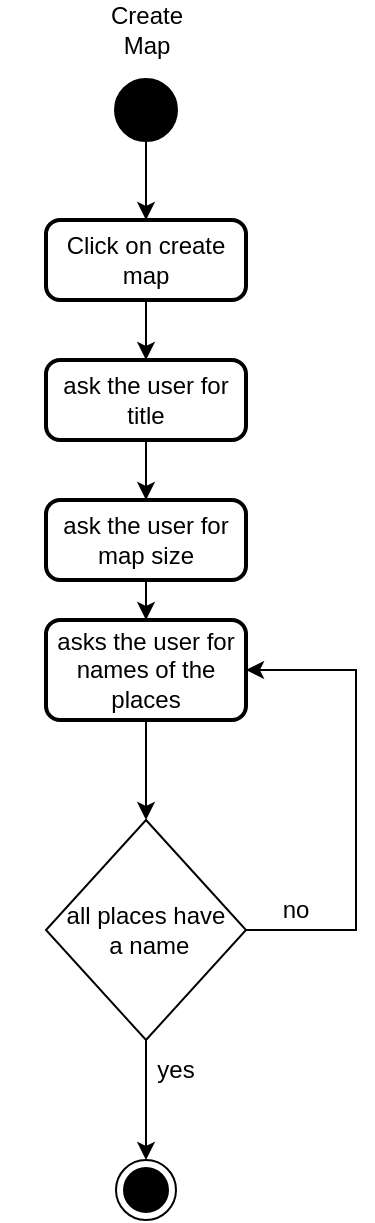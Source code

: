 <mxfile version="20.1.1" type="device"><diagram id="C5RBs43oDa-KdzZeNtuy" name="Page-1"><mxGraphModel dx="2316" dy="1080" grid="1" gridSize="10" guides="1" tooltips="1" connect="1" arrows="1" fold="1" page="1" pageScale="1" pageWidth="827" pageHeight="1169" math="0" shadow="0"><root><mxCell id="WIyWlLk6GJQsqaUBKTNV-0"/><mxCell id="WIyWlLk6GJQsqaUBKTNV-1" parent="WIyWlLk6GJQsqaUBKTNV-0"/><mxCell id="BozT4QxkxRIa5v4raXgO-1" value="" style="strokeWidth=2;html=1;shape=mxgraph.flowchart.start_2;whiteSpace=wrap;fillColor=#000000;" parent="WIyWlLk6GJQsqaUBKTNV-1" vertex="1"><mxGeometry x="590" y="70" width="30" height="30" as="geometry"/></mxCell><mxCell id="BozT4QxkxRIa5v4raXgO-2" value="Create &lt;br&gt;Map" style="text;html=1;strokeColor=none;fillColor=none;align=center;verticalAlign=middle;whiteSpace=wrap;rounded=0;" parent="WIyWlLk6GJQsqaUBKTNV-1" vertex="1"><mxGeometry x="532.5" y="30" width="145" height="30" as="geometry"/></mxCell><mxCell id="BozT4QxkxRIa5v4raXgO-5" value="Click on create map" style="rounded=1;whiteSpace=wrap;html=1;absoluteArcSize=1;arcSize=14;strokeWidth=2;fillColor=#FFFFFF;" parent="WIyWlLk6GJQsqaUBKTNV-1" vertex="1"><mxGeometry x="555" y="140" width="100" height="40" as="geometry"/></mxCell><mxCell id="JiQnTu3Gc-o3yal8Nn3a-18" style="edgeStyle=orthogonalEdgeStyle;rounded=0;orthogonalLoop=1;jettySize=auto;html=1;" parent="WIyWlLk6GJQsqaUBKTNV-1" source="BozT4QxkxRIa5v4raXgO-9" target="JiQnTu3Gc-o3yal8Nn3a-13" edge="1"><mxGeometry relative="1" as="geometry"/></mxCell><mxCell id="BozT4QxkxRIa5v4raXgO-9" value="ask the user for title" style="rounded=1;whiteSpace=wrap;html=1;absoluteArcSize=1;arcSize=14;strokeWidth=2;fillColor=#FFFFFF;" parent="WIyWlLk6GJQsqaUBKTNV-1" vertex="1"><mxGeometry x="555" y="210" width="100" height="40" as="geometry"/></mxCell><mxCell id="BozT4QxkxRIa5v4raXgO-10" value="" style="endArrow=classic;html=1;rounded=0;entryX=0.5;entryY=0;entryDx=0;entryDy=0;exitX=0.5;exitY=1;exitDx=0;exitDy=0;" parent="WIyWlLk6GJQsqaUBKTNV-1" source="BozT4QxkxRIa5v4raXgO-5" target="BozT4QxkxRIa5v4raXgO-9" edge="1"><mxGeometry width="50" height="50" relative="1" as="geometry"><mxPoint x="390" y="310" as="sourcePoint"/><mxPoint x="440" y="260" as="targetPoint"/></mxGeometry></mxCell><mxCell id="BozT4QxkxRIa5v4raXgO-11" value="" style="endArrow=classic;html=1;rounded=0;exitX=0.5;exitY=1;exitDx=0;exitDy=0;exitPerimeter=0;entryX=0.5;entryY=0;entryDx=0;entryDy=0;" parent="WIyWlLk6GJQsqaUBKTNV-1" source="BozT4QxkxRIa5v4raXgO-1" target="BozT4QxkxRIa5v4raXgO-5" edge="1"><mxGeometry width="50" height="50" relative="1" as="geometry"><mxPoint x="390" y="310" as="sourcePoint"/><mxPoint x="440" y="260" as="targetPoint"/></mxGeometry></mxCell><mxCell id="BozT4QxkxRIa5v4raXgO-19" value="" style="endArrow=classic;html=1;rounded=0;exitX=0.5;exitY=1;exitDx=0;exitDy=0;entryX=0.5;entryY=0;entryDx=0;entryDy=0;" parent="WIyWlLk6GJQsqaUBKTNV-1" source="BozT4QxkxRIa5v4raXgO-25" edge="1"><mxGeometry width="50" height="50" relative="1" as="geometry"><mxPoint x="605" y="430" as="sourcePoint"/><mxPoint x="605" y="440" as="targetPoint"/></mxGeometry></mxCell><mxCell id="BozT4QxkxRIa5v4raXgO-20" value="no" style="text;html=1;strokeColor=none;fillColor=none;align=center;verticalAlign=middle;whiteSpace=wrap;rounded=0;" parent="WIyWlLk6GJQsqaUBKTNV-1" vertex="1"><mxGeometry x="650" y="470" width="60" height="30" as="geometry"/></mxCell><mxCell id="BozT4QxkxRIa5v4raXgO-22" value="" style="endArrow=classic;html=1;rounded=0;entryX=0.5;entryY=0;entryDx=0;entryDy=0;" parent="WIyWlLk6GJQsqaUBKTNV-1" edge="1"><mxGeometry width="50" height="50" relative="1" as="geometry"><mxPoint x="605" y="550" as="sourcePoint"/><mxPoint x="605" y="610" as="targetPoint"/></mxGeometry></mxCell><mxCell id="BozT4QxkxRIa5v4raXgO-25" value="asks the user for names of the places" style="rounded=1;whiteSpace=wrap;html=1;absoluteArcSize=1;arcSize=14;strokeWidth=2;fillColor=#FFFFFF;" parent="WIyWlLk6GJQsqaUBKTNV-1" vertex="1"><mxGeometry x="555" y="340" width="100" height="50" as="geometry"/></mxCell><mxCell id="JiQnTu3Gc-o3yal8Nn3a-19" style="edgeStyle=orthogonalEdgeStyle;rounded=0;orthogonalLoop=1;jettySize=auto;html=1;" parent="WIyWlLk6GJQsqaUBKTNV-1" source="JiQnTu3Gc-o3yal8Nn3a-13" target="BozT4QxkxRIa5v4raXgO-25" edge="1"><mxGeometry relative="1" as="geometry"/></mxCell><mxCell id="JiQnTu3Gc-o3yal8Nn3a-13" value="ask the user for map size" style="rounded=1;whiteSpace=wrap;html=1;absoluteArcSize=1;arcSize=14;strokeWidth=2;fillColor=#FFFFFF;" parent="WIyWlLk6GJQsqaUBKTNV-1" vertex="1"><mxGeometry x="555" y="280" width="100" height="40" as="geometry"/></mxCell><mxCell id="JiQnTu3Gc-o3yal8Nn3a-25" style="edgeStyle=orthogonalEdgeStyle;rounded=0;orthogonalLoop=1;jettySize=auto;html=1;entryX=1;entryY=0.5;entryDx=0;entryDy=0;" parent="WIyWlLk6GJQsqaUBKTNV-1" source="JiQnTu3Gc-o3yal8Nn3a-24" target="BozT4QxkxRIa5v4raXgO-25" edge="1"><mxGeometry relative="1" as="geometry"><mxPoint x="720" y="360.0" as="targetPoint"/><Array as="points"><mxPoint x="710" y="495"/><mxPoint x="710" y="365"/></Array></mxGeometry></mxCell><mxCell id="JiQnTu3Gc-o3yal8Nn3a-24" value="all places have&lt;br&gt;&amp;nbsp;a name" style="rhombus;whiteSpace=wrap;html=1;" parent="WIyWlLk6GJQsqaUBKTNV-1" vertex="1"><mxGeometry x="555" y="440" width="100" height="110" as="geometry"/></mxCell><mxCell id="JiQnTu3Gc-o3yal8Nn3a-27" value="yes" style="text;html=1;strokeColor=none;fillColor=none;align=center;verticalAlign=middle;whiteSpace=wrap;rounded=0;" parent="WIyWlLk6GJQsqaUBKTNV-1" vertex="1"><mxGeometry x="590" y="550" width="60" height="30" as="geometry"/></mxCell><mxCell id="JiQnTu3Gc-o3yal8Nn3a-28" value="" style="ellipse;html=1;shape=endState;fillColor=#000000;strokeColor=#000000;" parent="WIyWlLk6GJQsqaUBKTNV-1" vertex="1"><mxGeometry x="590" y="610" width="30" height="30" as="geometry"/></mxCell></root></mxGraphModel></diagram></mxfile>